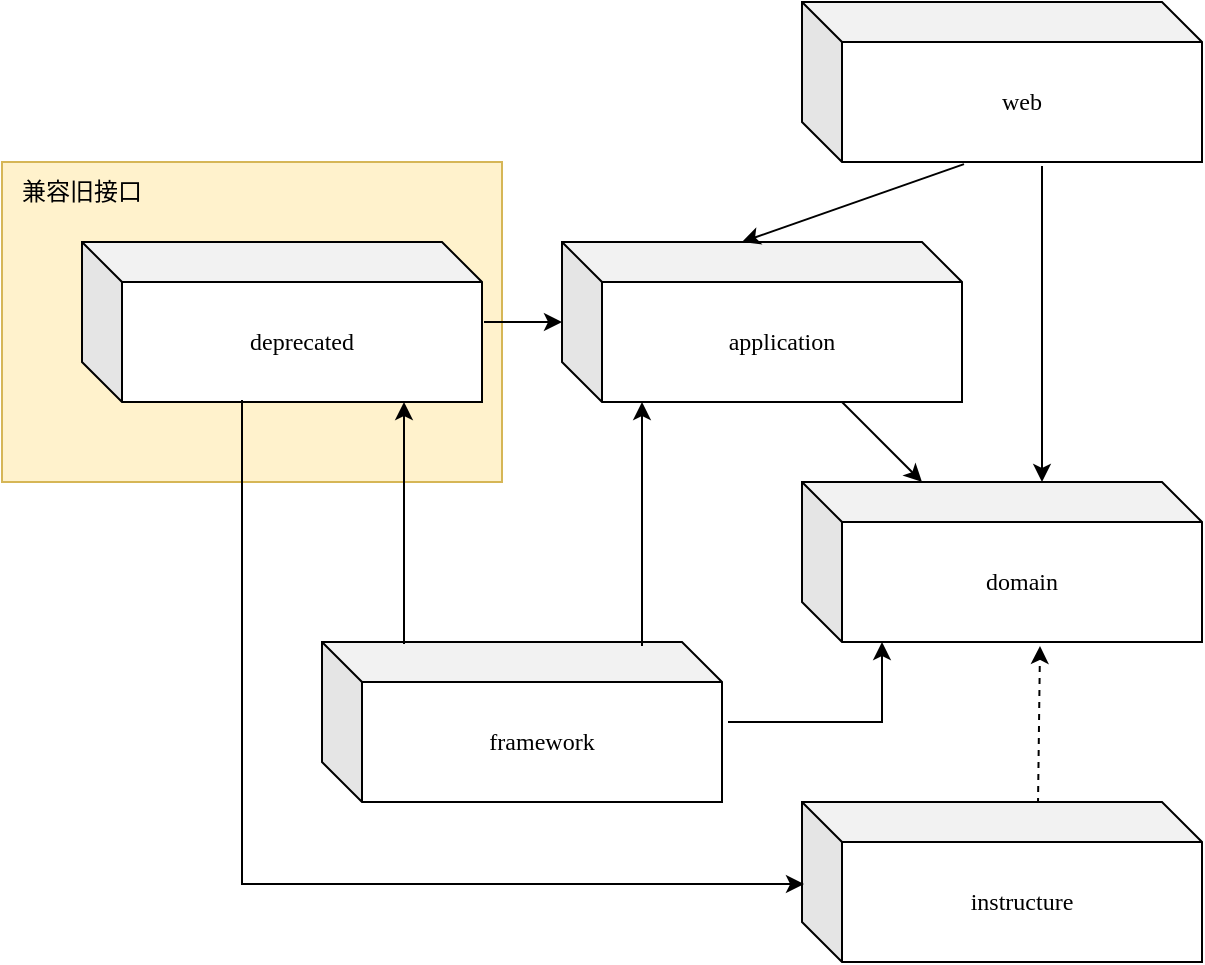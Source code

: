 <mxfile version="22.1.9" type="github">
  <diagram name="Page-1" id="5f0bae14-7c28-e335-631c-24af17079c00">
    <mxGraphModel dx="1434" dy="798" grid="1" gridSize="10" guides="1" tooltips="1" connect="1" arrows="1" fold="1" page="1" pageScale="1" pageWidth="1100" pageHeight="850" background="none" math="0" shadow="0">
      <root>
        <mxCell id="0" />
        <mxCell id="1" parent="0" />
        <mxCell id="Hqx3ZtdqhiN1dnqts7rF-3" value="" style="rounded=0;orthogonalLoop=1;jettySize=auto;html=1;" edge="1" parent="1" source="Hqx3ZtdqhiN1dnqts7rF-1" target="Hqx3ZtdqhiN1dnqts7rF-2">
          <mxGeometry relative="1" as="geometry" />
        </mxCell>
        <mxCell id="Hqx3ZtdqhiN1dnqts7rF-1" value="application" style="shape=cube;whiteSpace=wrap;html=1;boundedLbl=1;backgroundOutline=1;darkOpacity=0.05;darkOpacity2=0.1;shadow=0;fontFamily=Comic Sans MS;" vertex="1" parent="1">
          <mxGeometry x="400" y="320" width="200" height="80" as="geometry" />
        </mxCell>
        <mxCell id="Hqx3ZtdqhiN1dnqts7rF-2" value="domain" style="shape=cube;whiteSpace=wrap;html=1;boundedLbl=1;backgroundOutline=1;darkOpacity=0.05;darkOpacity2=0.1;shadow=0;fontFamily=Comic Sans MS;" vertex="1" parent="1">
          <mxGeometry x="520" y="440" width="200" height="80" as="geometry" />
        </mxCell>
        <mxCell id="Hqx3ZtdqhiN1dnqts7rF-6" value="" style="rounded=0;orthogonalLoop=1;jettySize=auto;html=1;dashed=1;exitX=0.59;exitY=0.013;exitDx=0;exitDy=0;exitPerimeter=0;entryX=0.595;entryY=1.025;entryDx=0;entryDy=0;entryPerimeter=0;" edge="1" parent="1" source="Hqx3ZtdqhiN1dnqts7rF-4" target="Hqx3ZtdqhiN1dnqts7rF-2">
          <mxGeometry relative="1" as="geometry" />
        </mxCell>
        <mxCell id="Hqx3ZtdqhiN1dnqts7rF-4" value="instructure" style="shape=cube;whiteSpace=wrap;html=1;boundedLbl=1;backgroundOutline=1;darkOpacity=0.05;darkOpacity2=0.1;shadow=0;fontFamily=Comic Sans MS;" vertex="1" parent="1">
          <mxGeometry x="520" y="600" width="200" height="80" as="geometry" />
        </mxCell>
        <mxCell id="Hqx3ZtdqhiN1dnqts7rF-7" value="web" style="shape=cube;whiteSpace=wrap;html=1;boundedLbl=1;backgroundOutline=1;darkOpacity=0.05;darkOpacity2=0.1;shadow=0;fontFamily=Comic Sans MS;" vertex="1" parent="1">
          <mxGeometry x="520" y="200" width="200" height="80" as="geometry" />
        </mxCell>
        <mxCell id="Hqx3ZtdqhiN1dnqts7rF-8" style="rounded=0;orthogonalLoop=1;jettySize=auto;html=1;exitX=0.405;exitY=1.013;exitDx=0;exitDy=0;exitPerimeter=0;entryX=0;entryY=0;entryDx=90;entryDy=0;entryPerimeter=0;" edge="1" parent="1" source="Hqx3ZtdqhiN1dnqts7rF-7" target="Hqx3ZtdqhiN1dnqts7rF-1">
          <mxGeometry relative="1" as="geometry">
            <mxPoint x="760" y="280" as="sourcePoint" />
            <mxPoint x="740" y="600" as="targetPoint" />
          </mxGeometry>
        </mxCell>
        <mxCell id="Hqx3ZtdqhiN1dnqts7rF-9" style="rounded=0;orthogonalLoop=1;jettySize=auto;html=1;exitX=0.6;exitY=1.025;exitDx=0;exitDy=0;exitPerimeter=0;entryX=0.6;entryY=0;entryDx=0;entryDy=0;entryPerimeter=0;" edge="1" parent="1" source="Hqx3ZtdqhiN1dnqts7rF-7" target="Hqx3ZtdqhiN1dnqts7rF-2">
          <mxGeometry relative="1" as="geometry">
            <mxPoint x="861" y="300" as="sourcePoint" />
            <mxPoint x="710" y="379" as="targetPoint" />
          </mxGeometry>
        </mxCell>
        <mxCell id="Hqx3ZtdqhiN1dnqts7rF-12" value="" style="rounded=0;whiteSpace=wrap;html=1;fillColor=#fff2cc;strokeColor=#d6b656;" vertex="1" parent="1">
          <mxGeometry x="120" y="280" width="250" height="160" as="geometry" />
        </mxCell>
        <mxCell id="Hqx3ZtdqhiN1dnqts7rF-13" value="deprecated" style="shape=cube;whiteSpace=wrap;html=1;boundedLbl=1;backgroundOutline=1;darkOpacity=0.05;darkOpacity2=0.1;shadow=0;fontFamily=Comic Sans MS;" vertex="1" parent="1">
          <mxGeometry x="160" y="320" width="200" height="80" as="geometry" />
        </mxCell>
        <mxCell id="Hqx3ZtdqhiN1dnqts7rF-17" value="" style="endArrow=classic;html=1;rounded=0;edgeStyle=orthogonalEdgeStyle;exitX=0.4;exitY=0.988;exitDx=0;exitDy=0;exitPerimeter=0;entryX=0.005;entryY=0.513;entryDx=0;entryDy=0;entryPerimeter=0;" edge="1" parent="1" source="Hqx3ZtdqhiN1dnqts7rF-13" target="Hqx3ZtdqhiN1dnqts7rF-4">
          <mxGeometry width="50" height="50" relative="1" as="geometry">
            <mxPoint x="520" y="350" as="sourcePoint" />
            <mxPoint x="570" y="300" as="targetPoint" />
          </mxGeometry>
        </mxCell>
        <mxCell id="Hqx3ZtdqhiN1dnqts7rF-18" value="兼容旧接口" style="text;html=1;strokeColor=none;fillColor=none;align=center;verticalAlign=middle;whiteSpace=wrap;rounded=0;" vertex="1" parent="1">
          <mxGeometry x="120" y="280" width="80" height="30" as="geometry" />
        </mxCell>
        <mxCell id="Hqx3ZtdqhiN1dnqts7rF-19" value="framework" style="shape=cube;whiteSpace=wrap;html=1;boundedLbl=1;backgroundOutline=1;darkOpacity=0.05;darkOpacity2=0.1;shadow=0;fontFamily=Comic Sans MS;" vertex="1" parent="1">
          <mxGeometry x="280" y="520" width="200" height="80" as="geometry" />
        </mxCell>
        <mxCell id="Hqx3ZtdqhiN1dnqts7rF-24" value="" style="endArrow=classic;html=1;rounded=0;edgeStyle=orthogonalEdgeStyle;exitX=0.8;exitY=0.025;exitDx=0;exitDy=0;exitPerimeter=0;" edge="1" parent="1" source="Hqx3ZtdqhiN1dnqts7rF-19">
          <mxGeometry width="50" height="50" relative="1" as="geometry">
            <mxPoint x="520" y="550" as="sourcePoint" />
            <mxPoint x="440" y="400" as="targetPoint" />
          </mxGeometry>
        </mxCell>
        <mxCell id="Hqx3ZtdqhiN1dnqts7rF-25" value="" style="endArrow=classic;html=1;rounded=0;edgeStyle=orthogonalEdgeStyle;entryX=0.2;entryY=1;entryDx=0;entryDy=0;entryPerimeter=0;exitX=1.015;exitY=0.5;exitDx=0;exitDy=0;exitPerimeter=0;" edge="1" parent="1" source="Hqx3ZtdqhiN1dnqts7rF-19" target="Hqx3ZtdqhiN1dnqts7rF-2">
          <mxGeometry width="50" height="50" relative="1" as="geometry">
            <mxPoint x="525" y="584.75" as="sourcePoint" />
            <mxPoint x="575" y="534.75" as="targetPoint" />
          </mxGeometry>
        </mxCell>
        <mxCell id="Hqx3ZtdqhiN1dnqts7rF-26" value="" style="endArrow=classic;html=1;rounded=0;edgeStyle=orthogonalEdgeStyle;exitX=1.005;exitY=0.5;exitDx=0;exitDy=0;exitPerimeter=0;" edge="1" parent="1" source="Hqx3ZtdqhiN1dnqts7rF-13" target="Hqx3ZtdqhiN1dnqts7rF-1">
          <mxGeometry width="50" height="50" relative="1" as="geometry">
            <mxPoint x="520" y="390" as="sourcePoint" />
            <mxPoint x="570" y="340" as="targetPoint" />
          </mxGeometry>
        </mxCell>
        <mxCell id="Hqx3ZtdqhiN1dnqts7rF-27" value="" style="endArrow=classic;html=1;rounded=0;edgeStyle=orthogonalEdgeStyle;entryX=0.805;entryY=1;entryDx=0;entryDy=0;entryPerimeter=0;exitX=0.205;exitY=0.013;exitDx=0;exitDy=0;exitPerimeter=0;" edge="1" parent="1" source="Hqx3ZtdqhiN1dnqts7rF-19" target="Hqx3ZtdqhiN1dnqts7rF-13">
          <mxGeometry width="50" height="50" relative="1" as="geometry">
            <mxPoint x="520" y="390" as="sourcePoint" />
            <mxPoint x="570" y="340" as="targetPoint" />
          </mxGeometry>
        </mxCell>
      </root>
    </mxGraphModel>
  </diagram>
</mxfile>
